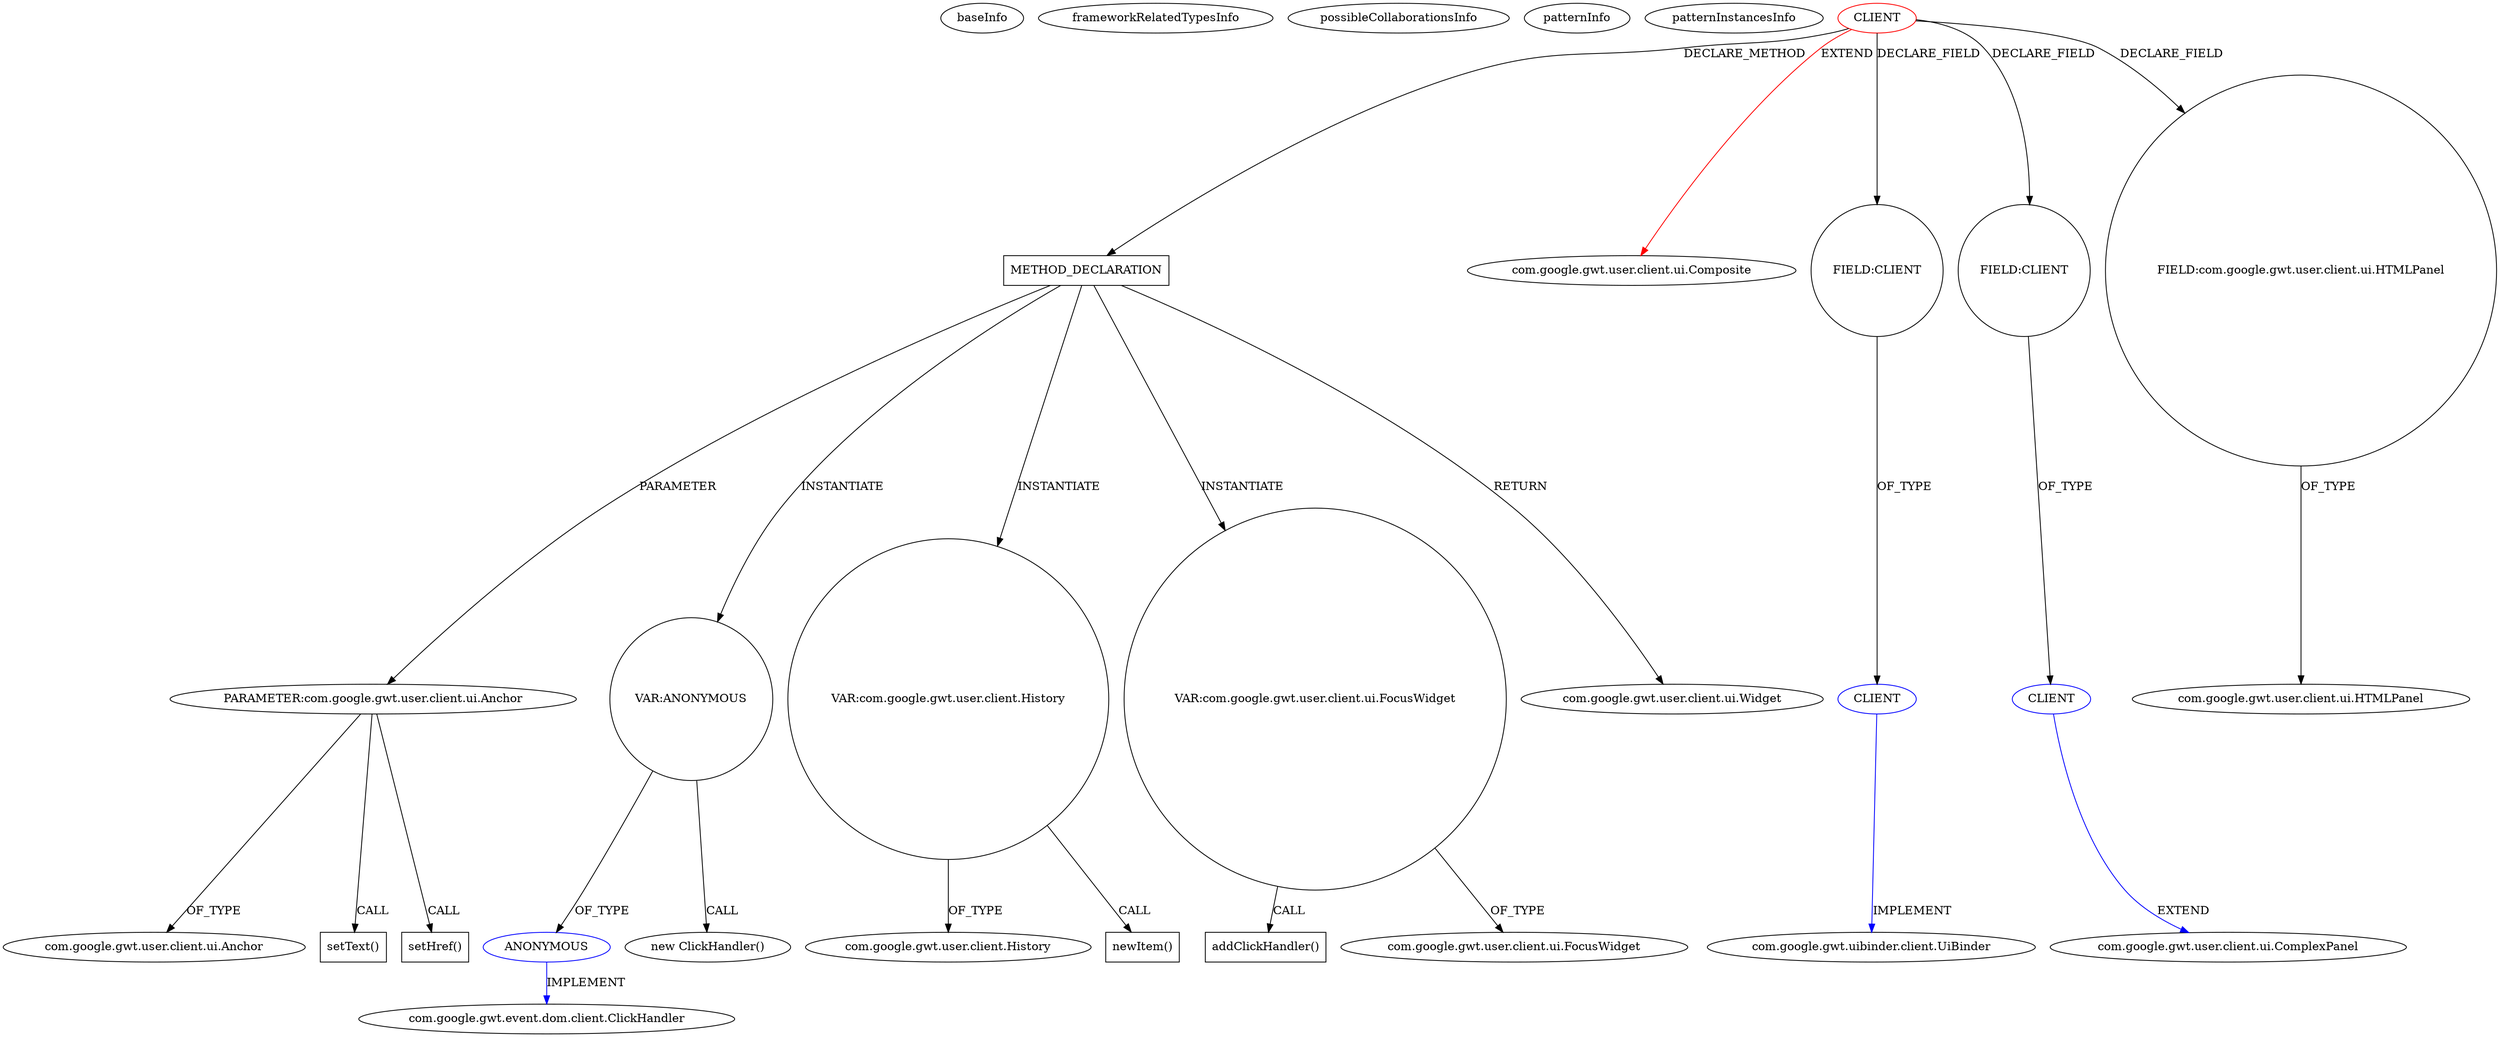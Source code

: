 digraph {
baseInfo[graphId=2137,category="pattern",isAnonymous=false,possibleRelation=true]
frameworkRelatedTypesInfo[0="com.google.gwt.user.client.ui.Composite"]
possibleCollaborationsInfo[0="2137~INSTANTIATION-CLIENT_METHOD_DECLARATION-~com.google.gwt.user.client.ui.Composite ~com.google.gwt.event.dom.client.ClickHandler ~false~true",1="2137~FIELD_TYPE_DECLARATION-~com.google.gwt.user.client.ui.Composite ~com.google.gwt.user.client.ui.ComplexPanel ~false~false",2="2137~FIELD_TYPE_DECLARATION-~com.google.gwt.user.client.ui.Composite ~com.google.gwt.uibinder.client.UiBinder ~false~false"]
patternInfo[frequency=2.0,patternRootClient=0]
patternInstancesInfo[0="WSDOT-WSDOT-Search-GWT~/WSDOT-WSDOT-Search-GWT/WSDOT-Search-GWT-master/src/gov/wa/wsdot/search/client/SearchWidget.java~SearchWidget~449",1="WSDOT-WSDOT-Search-GWT~/WSDOT-WSDOT-Search-GWT/WSDOT-Search-GWT-master/src/gov/wa/wsdot/search/client/PageLinks.java~PageLinks~437"]
12[label="PARAMETER:com.google.gwt.user.client.ui.Anchor",vertexType="PARAMETER_DECLARATION",isFrameworkType=false]
13[label="com.google.gwt.user.client.ui.Anchor",vertexType="FRAMEWORK_CLASS_TYPE",isFrameworkType=false]
10[label="METHOD_DECLARATION",vertexType="CLIENT_METHOD_DECLARATION",isFrameworkType=false,shape=box]
0[label="CLIENT",vertexType="ROOT_CLIENT_CLASS_DECLARATION",isFrameworkType=false,color=red]
1[label="com.google.gwt.user.client.ui.Composite",vertexType="FRAMEWORK_CLASS_TYPE",isFrameworkType=false]
22[label="VAR:ANONYMOUS",vertexType="VARIABLE_EXPRESION",isFrameworkType=false,shape=circle]
23[label="ANONYMOUS",vertexType="REFERENCE_ANONYMOUS_DECLARATION",isFrameworkType=false,color=blue]
7[label="FIELD:CLIENT",vertexType="FIELD_DECLARATION",isFrameworkType=false,shape=circle]
4[label="FIELD:CLIENT",vertexType="FIELD_DECLARATION",isFrameworkType=false,shape=circle]
15[label="setText()",vertexType="INSIDE_CALL",isFrameworkType=false,shape=box]
24[label="com.google.gwt.event.dom.client.ClickHandler",vertexType="FRAMEWORK_INTERFACE_TYPE",isFrameworkType=false]
21[label="new ClickHandler()",vertexType="CONSTRUCTOR_CALL",isFrameworkType=false]
25[label="VAR:com.google.gwt.user.client.History",vertexType="VARIABLE_EXPRESION",isFrameworkType=false,shape=circle]
27[label="com.google.gwt.user.client.History",vertexType="FRAMEWORK_CLASS_TYPE",isFrameworkType=false]
18[label="VAR:com.google.gwt.user.client.ui.FocusWidget",vertexType="VARIABLE_EXPRESION",isFrameworkType=false,shape=circle]
19[label="addClickHandler()",vertexType="INSIDE_CALL",isFrameworkType=false,shape=box]
20[label="com.google.gwt.user.client.ui.FocusWidget",vertexType="FRAMEWORK_CLASS_TYPE",isFrameworkType=false]
26[label="newItem()",vertexType="INSIDE_CALL",isFrameworkType=false,shape=box]
17[label="setHref()",vertexType="INSIDE_CALL",isFrameworkType=false,shape=box]
2[label="FIELD:com.google.gwt.user.client.ui.HTMLPanel",vertexType="FIELD_DECLARATION",isFrameworkType=false,shape=circle]
3[label="com.google.gwt.user.client.ui.HTMLPanel",vertexType="FRAMEWORK_CLASS_TYPE",isFrameworkType=false]
11[label="com.google.gwt.user.client.ui.Widget",vertexType="FRAMEWORK_CLASS_TYPE",isFrameworkType=false]
5[label="CLIENT",vertexType="REFERENCE_CLIENT_CLASS_DECLARATION",isFrameworkType=false,color=blue]
6[label="com.google.gwt.user.client.ui.ComplexPanel",vertexType="FRAMEWORK_CLASS_TYPE",isFrameworkType=false]
8[label="CLIENT",vertexType="REFERENCE_CLIENT_CLASS_DECLARATION",isFrameworkType=false,color=blue]
9[label="com.google.gwt.uibinder.client.UiBinder",vertexType="FRAMEWORK_INTERFACE_TYPE",isFrameworkType=false]
12->13[label="OF_TYPE"]
10->12[label="PARAMETER"]
2->3[label="OF_TYPE"]
5->6[label="EXTEND",color=blue]
12->15[label="CALL"]
0->4[label="DECLARE_FIELD"]
23->24[label="IMPLEMENT",color=blue]
0->10[label="DECLARE_METHOD"]
0->2[label="DECLARE_FIELD"]
4->5[label="OF_TYPE"]
12->17[label="CALL"]
10->25[label="INSTANTIATE"]
18->20[label="OF_TYPE"]
8->9[label="IMPLEMENT",color=blue]
7->8[label="OF_TYPE"]
10->11[label="RETURN"]
0->1[label="EXTEND",color=red]
22->21[label="CALL"]
10->22[label="INSTANTIATE"]
18->19[label="CALL"]
10->18[label="INSTANTIATE"]
0->7[label="DECLARE_FIELD"]
25->26[label="CALL"]
22->23[label="OF_TYPE"]
25->27[label="OF_TYPE"]
}
